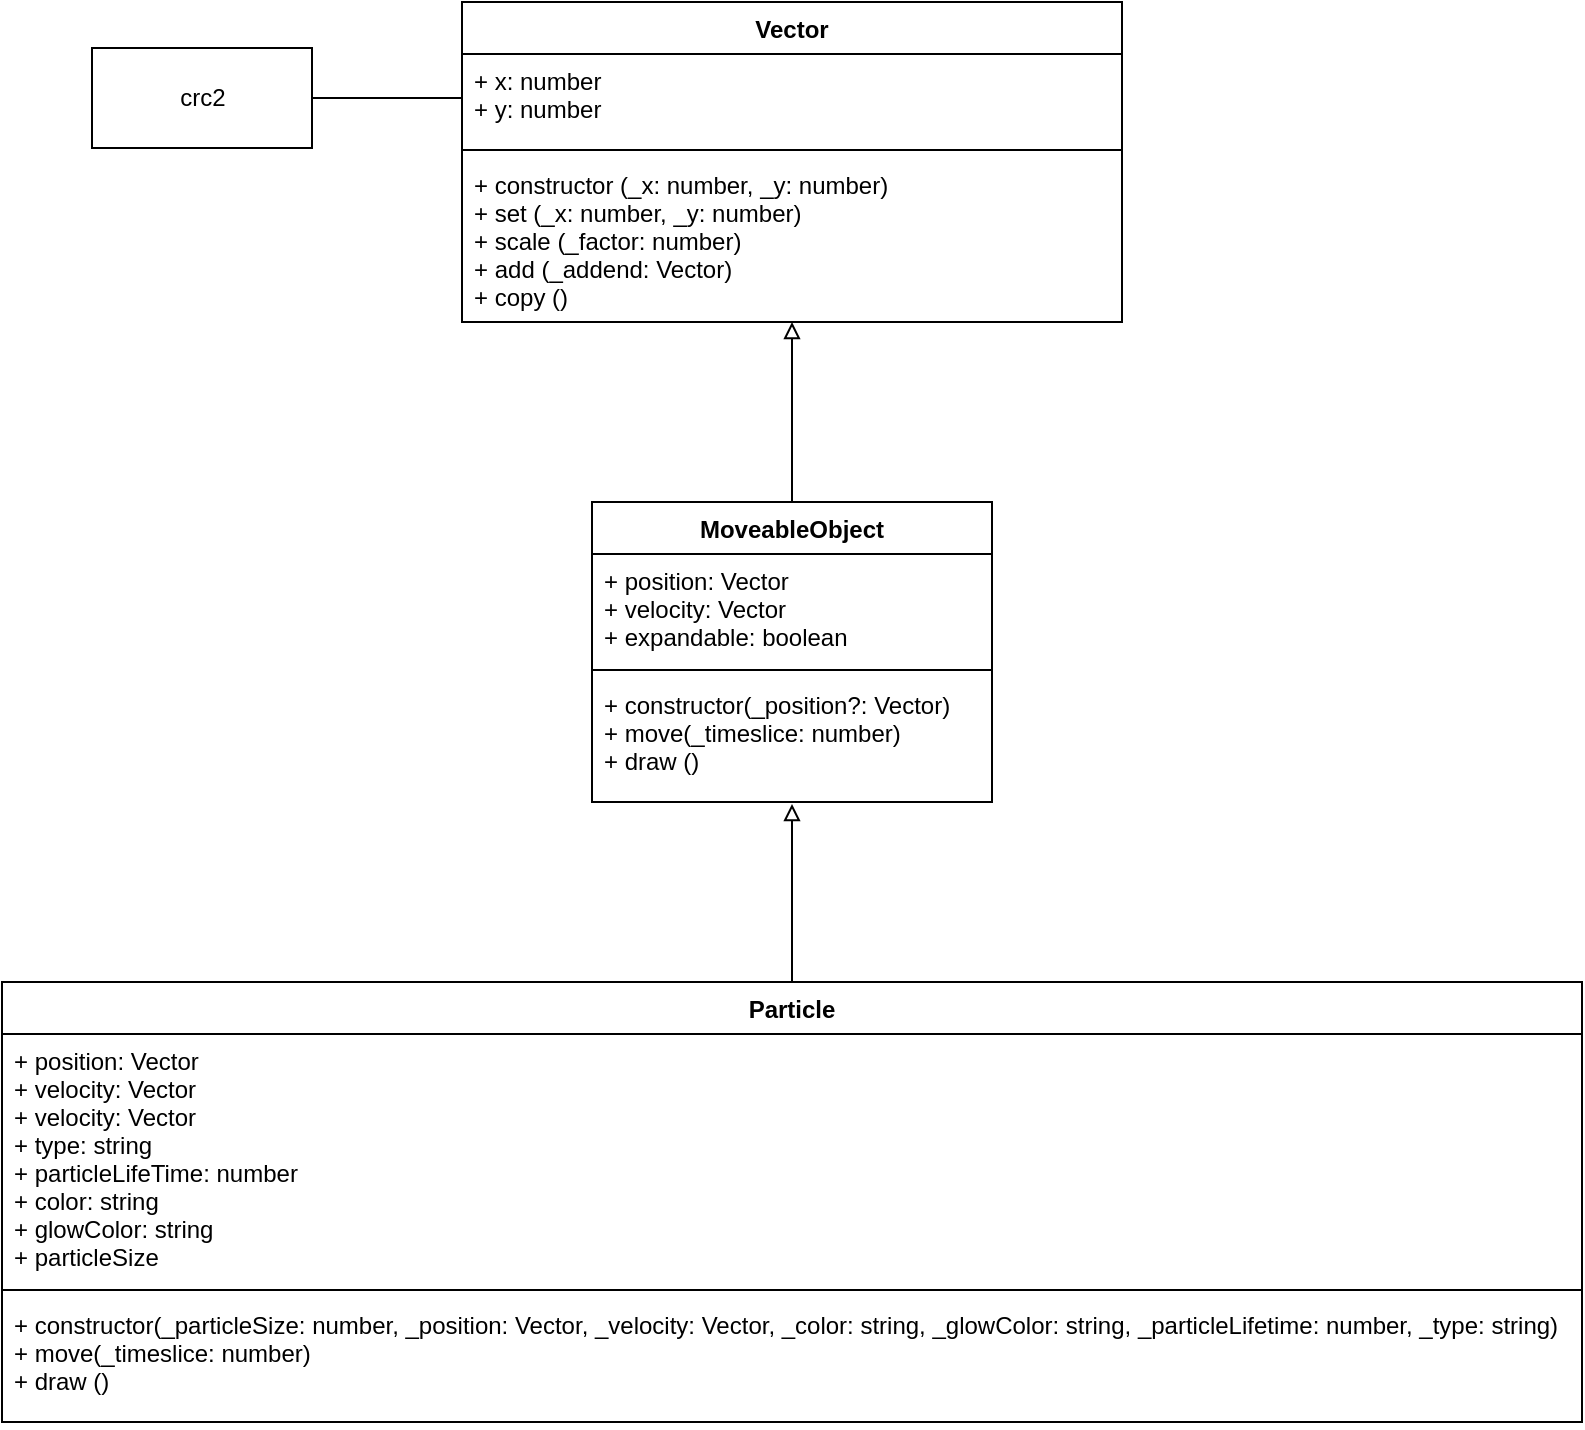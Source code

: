 <mxfile version="13.7.9" type="device"><diagram id="C5RBs43oDa-KdzZeNtuy" name="Page-1"><mxGraphModel dx="1874" dy="822" grid="1" gridSize="10" guides="1" tooltips="1" connect="1" arrows="1" fold="1" page="1" pageScale="1" pageWidth="1169" pageHeight="827" math="0" shadow="0"><root><mxCell id="WIyWlLk6GJQsqaUBKTNV-0"/><mxCell id="WIyWlLk6GJQsqaUBKTNV-1" parent="WIyWlLk6GJQsqaUBKTNV-0"/><mxCell id="J5pxh3KhDyvixjFB7bSF-5" value="crc2" style="html=1;" parent="WIyWlLk6GJQsqaUBKTNV-1" vertex="1"><mxGeometry x="225" y="83" width="110" height="50" as="geometry"/></mxCell><mxCell id="J5pxh3KhDyvixjFB7bSF-6" value="" style="endArrow=none;html=1;entryX=0;entryY=0.5;entryDx=0;entryDy=0;exitX=1;exitY=0.5;exitDx=0;exitDy=0;" parent="WIyWlLk6GJQsqaUBKTNV-1" source="J5pxh3KhDyvixjFB7bSF-5" target="J5pxh3KhDyvixjFB7bSF-1" edge="1"><mxGeometry width="50" height="50" relative="1" as="geometry"><mxPoint x="390" y="230" as="sourcePoint"/><mxPoint x="440" y="180" as="targetPoint"/></mxGeometry></mxCell><mxCell id="J5pxh3KhDyvixjFB7bSF-27" value="" style="endArrow=block;html=1;curved=1;strokeWidth=1;endFill=0;exitX=0.5;exitY=0;exitDx=0;exitDy=0;" parent="WIyWlLk6GJQsqaUBKTNV-1" source="J5pxh3KhDyvixjFB7bSF-11" target="J5pxh3KhDyvixjFB7bSF-3" edge="1"><mxGeometry width="50" height="50" relative="1" as="geometry"><mxPoint x="310" y="350" as="sourcePoint"/><mxPoint x="360" y="300" as="targetPoint"/></mxGeometry></mxCell><mxCell id="J5pxh3KhDyvixjFB7bSF-0" value="Vector" style="swimlane;fontStyle=1;align=center;verticalAlign=top;childLayout=stackLayout;horizontal=1;startSize=26;horizontalStack=0;resizeParent=1;resizeParentMax=0;resizeLast=0;collapsible=1;marginBottom=0;" parent="WIyWlLk6GJQsqaUBKTNV-1" vertex="1"><mxGeometry x="410" y="60" width="330" height="160" as="geometry"><mxRectangle x="420" y="90" width="70" height="26" as="alternateBounds"/></mxGeometry></mxCell><mxCell id="J5pxh3KhDyvixjFB7bSF-1" value="+ x: number&#10;+ y: number" style="text;align=left;verticalAlign=top;spacingLeft=4;spacingRight=4;overflow=hidden;rotatable=0;points=[[0,0.5],[1,0.5]];portConstraint=eastwest;" parent="J5pxh3KhDyvixjFB7bSF-0" vertex="1"><mxGeometry y="26" width="330" height="44" as="geometry"/></mxCell><mxCell id="J5pxh3KhDyvixjFB7bSF-2" value="" style="line;strokeWidth=1;fillColor=none;align=left;verticalAlign=middle;spacingTop=-1;spacingLeft=3;spacingRight=3;rotatable=0;labelPosition=right;points=[];portConstraint=eastwest;" parent="J5pxh3KhDyvixjFB7bSF-0" vertex="1"><mxGeometry y="70" width="330" height="8" as="geometry"/></mxCell><mxCell id="J5pxh3KhDyvixjFB7bSF-3" value="+ constructor (_x: number, _y: number)&#10;+ set (_x: number, _y: number)&#10;+ scale (_factor: number)&#10;+ add (_addend: Vector)&#10;+ copy ()&#10;" style="text;align=left;verticalAlign=top;spacingLeft=4;spacingRight=4;overflow=hidden;rotatable=0;points=[[0,0.5],[1,0.5]];portConstraint=eastwest;" parent="J5pxh3KhDyvixjFB7bSF-0" vertex="1"><mxGeometry y="78" width="330" height="82" as="geometry"/></mxCell><mxCell id="J5pxh3KhDyvixjFB7bSF-11" value="MoveableObject" style="swimlane;fontStyle=1;align=center;verticalAlign=top;childLayout=stackLayout;horizontal=1;startSize=26;horizontalStack=0;resizeParent=1;resizeParentMax=0;resizeLast=0;collapsible=1;marginBottom=0;" parent="WIyWlLk6GJQsqaUBKTNV-1" vertex="1"><mxGeometry x="475" y="310" width="200" height="150" as="geometry"><mxRectangle x="210" y="460" width="120" height="26" as="alternateBounds"/></mxGeometry></mxCell><mxCell id="J5pxh3KhDyvixjFB7bSF-12" value="+ position: Vector&#10;+ velocity: Vector&#10;+ expandable: boolean" style="text;align=left;verticalAlign=top;spacingLeft=4;spacingRight=4;overflow=hidden;rotatable=0;points=[[0,0.5],[1,0.5]];portConstraint=eastwest;" parent="J5pxh3KhDyvixjFB7bSF-11" vertex="1"><mxGeometry y="26" width="200" height="54" as="geometry"/></mxCell><mxCell id="J5pxh3KhDyvixjFB7bSF-13" value="" style="line;strokeWidth=1;fillColor=none;align=left;verticalAlign=middle;spacingTop=-1;spacingLeft=3;spacingRight=3;rotatable=0;labelPosition=right;points=[];portConstraint=eastwest;" parent="J5pxh3KhDyvixjFB7bSF-11" vertex="1"><mxGeometry y="80" width="200" height="8" as="geometry"/></mxCell><mxCell id="J5pxh3KhDyvixjFB7bSF-14" value="+ constructor(_position?: Vector)&#10;+ move(_timeslice: number)&#10;+ draw ()" style="text;align=left;verticalAlign=top;spacingLeft=4;spacingRight=4;overflow=hidden;rotatable=0;points=[[0,0.5],[1,0.5]];portConstraint=eastwest;" parent="J5pxh3KhDyvixjFB7bSF-11" vertex="1"><mxGeometry y="88" width="200" height="62" as="geometry"/></mxCell><mxCell id="tUk5mbRJL_hTIkiZMj1Y-12" value="" style="endArrow=block;html=1;curved=1;strokeWidth=1;endFill=0;" parent="J5pxh3KhDyvixjFB7bSF-11" source="tUk5mbRJL_hTIkiZMj1Y-1" edge="1"><mxGeometry width="50" height="50" relative="1" as="geometry"><mxPoint x="-140" y="271.31" as="sourcePoint"/><mxPoint x="100" y="151" as="targetPoint"/></mxGeometry></mxCell><mxCell id="tUk5mbRJL_hTIkiZMj1Y-1" value="Particle" style="swimlane;fontStyle=1;align=center;verticalAlign=top;childLayout=stackLayout;horizontal=1;startSize=26;horizontalStack=0;resizeParent=1;resizeParentMax=0;resizeLast=0;collapsible=1;marginBottom=0;" parent="WIyWlLk6GJQsqaUBKTNV-1" vertex="1"><mxGeometry x="180" y="550" width="790" height="220" as="geometry"><mxRectangle x="210" y="460" width="120" height="26" as="alternateBounds"/></mxGeometry></mxCell><mxCell id="tUk5mbRJL_hTIkiZMj1Y-2" value="+ position: Vector&#10;+ velocity: Vector&#10;+ velocity: Vector&#10;+ type: string&#10;+ particleLifeTime: number&#10;+ color: string&#10;+ glowColor: string&#10;+ particleSize" style="text;align=left;verticalAlign=top;spacingLeft=4;spacingRight=4;overflow=hidden;rotatable=0;points=[[0,0.5],[1,0.5]];portConstraint=eastwest;" parent="tUk5mbRJL_hTIkiZMj1Y-1" vertex="1"><mxGeometry y="26" width="790" height="124" as="geometry"/></mxCell><mxCell id="tUk5mbRJL_hTIkiZMj1Y-3" value="" style="line;strokeWidth=1;fillColor=none;align=left;verticalAlign=middle;spacingTop=-1;spacingLeft=3;spacingRight=3;rotatable=0;labelPosition=right;points=[];portConstraint=eastwest;" parent="tUk5mbRJL_hTIkiZMj1Y-1" vertex="1"><mxGeometry y="150" width="790" height="8" as="geometry"/></mxCell><mxCell id="tUk5mbRJL_hTIkiZMj1Y-4" value="+ constructor(_particleSize: number, _position: Vector, _velocity: Vector, _color: string, _glowColor: string, _particleLifetime: number, _type: string)&#10;+ move(_timeslice: number)&#10;+ draw ()" style="text;align=left;verticalAlign=top;spacingLeft=4;spacingRight=4;overflow=hidden;rotatable=0;points=[[0,0.5],[1,0.5]];portConstraint=eastwest;" parent="tUk5mbRJL_hTIkiZMj1Y-1" vertex="1"><mxGeometry y="158" width="790" height="62" as="geometry"/></mxCell></root></mxGraphModel></diagram></mxfile>